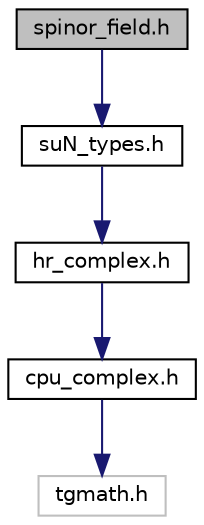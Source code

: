 digraph "spinor_field.h"
{
 // LATEX_PDF_SIZE
  edge [fontname="Helvetica",fontsize="10",labelfontname="Helvetica",labelfontsize="10"];
  node [fontname="Helvetica",fontsize="10",shape=record];
  Node1 [label="spinor_field.h",height=0.2,width=0.4,color="black", fillcolor="grey75", style="filled", fontcolor="black",tooltip="The elementary site structures defined in suN.h are used in this file to define field structures that..."];
  Node1 -> Node2 [color="midnightblue",fontsize="10",style="solid"];
  Node2 [label="suN_types.h",height=0.2,width=0.4,color="black", fillcolor="white", style="filled",URL="$d9/d21/suN__types_8h_source.html",tooltip=" "];
  Node2 -> Node3 [color="midnightblue",fontsize="10",style="solid"];
  Node3 [label="hr_complex.h",height=0.2,width=0.4,color="black", fillcolor="white", style="filled",URL="$d1/d74/hr__complex_8h_source.html",tooltip=" "];
  Node3 -> Node4 [color="midnightblue",fontsize="10",style="solid"];
  Node4 [label="cpu_complex.h",height=0.2,width=0.4,color="black", fillcolor="white", style="filled",URL="$d2/dfb/cpu__complex_8h_source.html",tooltip=" "];
  Node4 -> Node5 [color="midnightblue",fontsize="10",style="solid"];
  Node5 [label="tgmath.h",height=0.2,width=0.4,color="grey75", fillcolor="white", style="filled",tooltip=" "];
}
